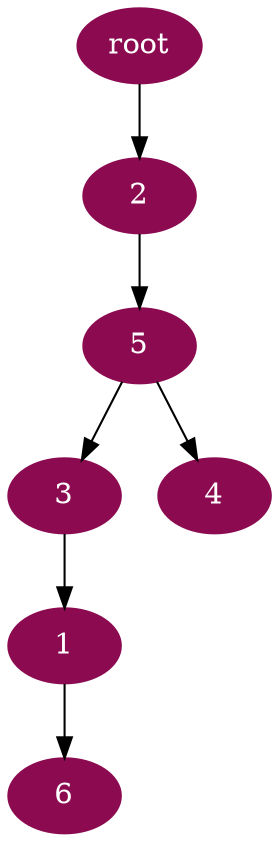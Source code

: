 digraph G {
node [color=deeppink4, style=filled, fontcolor=white];
3 -> 1;
"root" -> 2;
5 -> 3;
5 -> 4;
2 -> 5;
1 -> 6;
}
